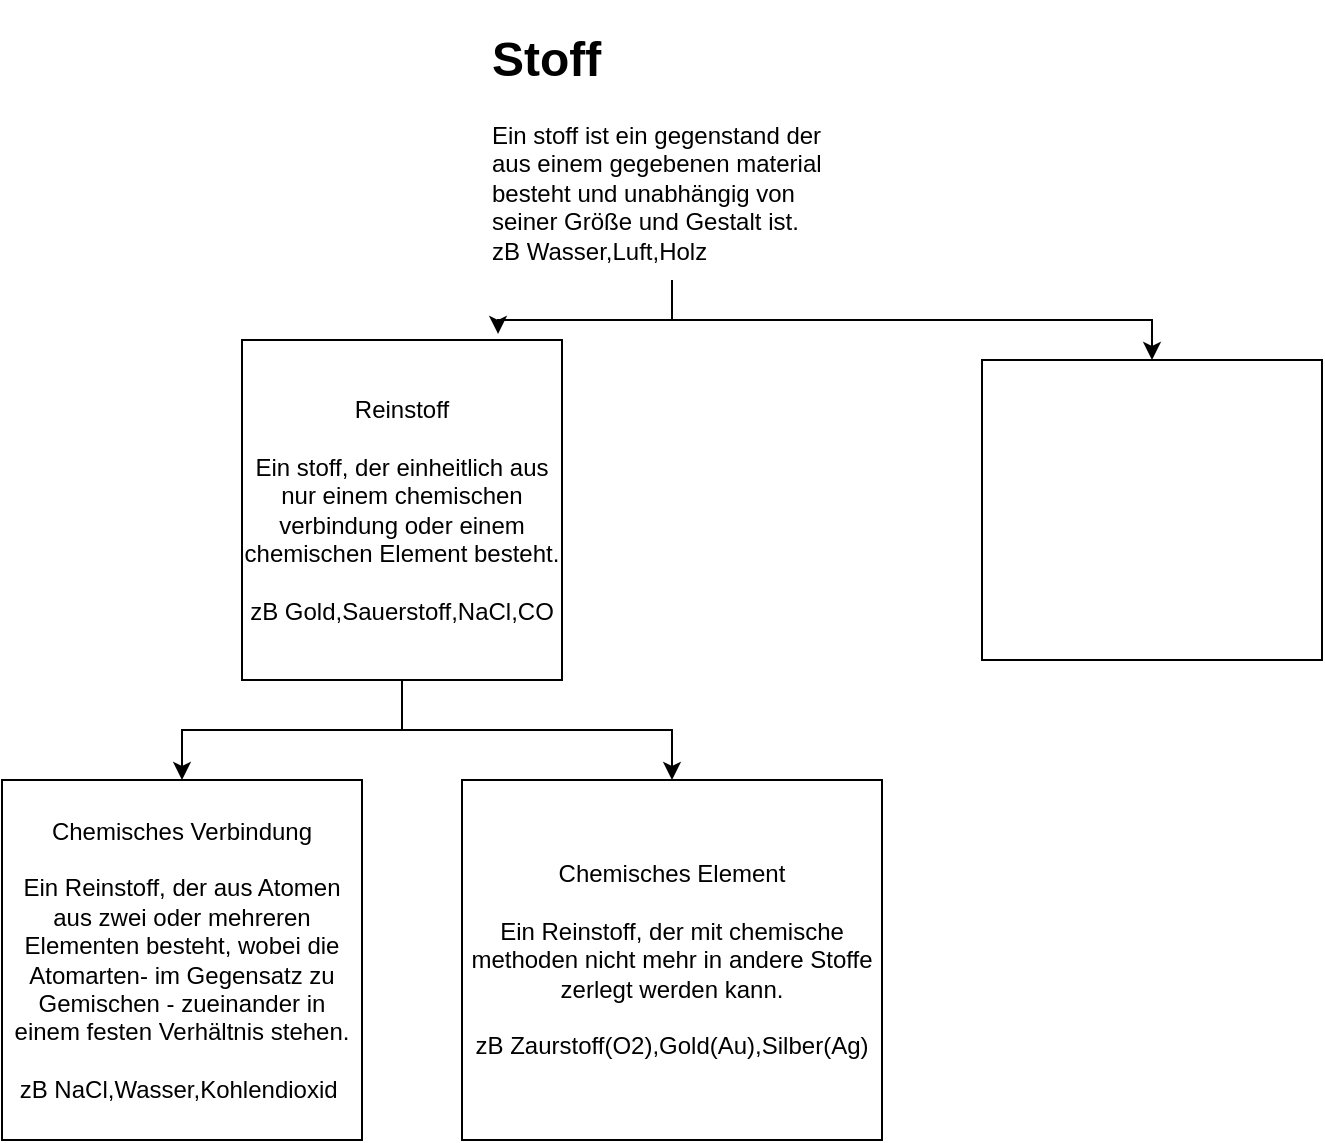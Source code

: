 <mxfile version="14.6.13" type="github">
  <diagram id="DTZBXMAmnjRRK1R0aF1F" name="Page-1">
    <mxGraphModel dx="1173" dy="621" grid="1" gridSize="10" guides="1" tooltips="1" connect="1" arrows="1" fold="1" page="1" pageScale="1" pageWidth="827" pageHeight="1169" math="0" shadow="0">
      <root>
        <mxCell id="0" />
        <mxCell id="1" parent="0" />
        <mxCell id="naFOXuUnsZh0E1okwt5B-11" style="edgeStyle=orthogonalEdgeStyle;rounded=0;orthogonalLoop=1;jettySize=auto;html=1;entryX=0.8;entryY=-0.018;entryDx=0;entryDy=0;entryPerimeter=0;" edge="1" parent="1" source="B0UsQiqWdAp2GQ7vuz4M-4" target="B0UsQiqWdAp2GQ7vuz4M-5">
          <mxGeometry relative="1" as="geometry">
            <Array as="points">
              <mxPoint x="385" y="160" />
              <mxPoint x="298" y="160" />
            </Array>
          </mxGeometry>
        </mxCell>
        <mxCell id="naFOXuUnsZh0E1okwt5B-14" style="edgeStyle=orthogonalEdgeStyle;rounded=0;orthogonalLoop=1;jettySize=auto;html=1;exitX=0.5;exitY=1;exitDx=0;exitDy=0;entryX=0.5;entryY=0;entryDx=0;entryDy=0;" edge="1" parent="1" source="B0UsQiqWdAp2GQ7vuz4M-4" target="naFOXuUnsZh0E1okwt5B-10">
          <mxGeometry relative="1" as="geometry" />
        </mxCell>
        <mxCell id="B0UsQiqWdAp2GQ7vuz4M-4" value="&lt;h1&gt;Stoff&lt;/h1&gt;&lt;div&gt;Ein stoff ist ein gegenstand der aus einem gegebenen material besteht und unabhängig von seiner Größe und Gestalt ist.&lt;/div&gt;&lt;div&gt;zB Wasser,Luft,Holz&lt;/div&gt;&lt;div&gt;&lt;br&gt;&lt;/div&gt;&lt;div&gt;&lt;br&gt;&lt;/div&gt;&lt;div&gt;&lt;br&gt;&lt;/div&gt;" style="text;html=1;strokeColor=none;fillColor=none;spacing=5;spacingTop=-20;whiteSpace=wrap;overflow=hidden;rounded=0;" parent="1" vertex="1">
          <mxGeometry x="290" y="10" width="190" height="130" as="geometry" />
        </mxCell>
        <mxCell id="B0UsQiqWdAp2GQ7vuz4M-11" value="" style="edgeStyle=orthogonalEdgeStyle;rounded=0;orthogonalLoop=1;jettySize=auto;html=1;" parent="1" source="B0UsQiqWdAp2GQ7vuz4M-5" target="B0UsQiqWdAp2GQ7vuz4M-10" edge="1">
          <mxGeometry relative="1" as="geometry" />
        </mxCell>
        <mxCell id="naFOXuUnsZh0E1okwt5B-2" style="edgeStyle=orthogonalEdgeStyle;rounded=0;orthogonalLoop=1;jettySize=auto;html=1;" edge="1" parent="1" source="B0UsQiqWdAp2GQ7vuz4M-5" target="naFOXuUnsZh0E1okwt5B-3">
          <mxGeometry relative="1" as="geometry">
            <mxPoint x="340" y="390" as="targetPoint" />
          </mxGeometry>
        </mxCell>
        <mxCell id="B0UsQiqWdAp2GQ7vuz4M-5" value="Reinstoff&lt;br&gt;&lt;br&gt;Ein stoff, der einheitlich aus nur einem chemischen verbindung oder einem chemischen Element besteht.&lt;br&gt;&lt;br&gt;zB Gold,Sauerstoff,NaCl,CO" style="whiteSpace=wrap;html=1;" parent="1" vertex="1">
          <mxGeometry x="170" y="170" width="160" height="170" as="geometry" />
        </mxCell>
        <mxCell id="B0UsQiqWdAp2GQ7vuz4M-10" value="Chemisches Verbindung&lt;br&gt;&lt;br&gt;Ein Reinstoff, der aus Atomen aus zwei oder mehreren Elementen besteht, wobei die Atomarten- im Gegensatz zu Gemischen - zueinander in einem festen Verhältnis stehen.&lt;br&gt;&lt;br&gt;zB NaCl,Wasser,Kohlendioxid&amp;nbsp;" style="whiteSpace=wrap;html=1;" parent="1" vertex="1">
          <mxGeometry x="50" y="390" width="180" height="180" as="geometry" />
        </mxCell>
        <mxCell id="naFOXuUnsZh0E1okwt5B-3" value="Chemisches Element&lt;br&gt;&lt;br&gt;Ein Reinstoff, der mit chemische methoden nicht mehr in andere Stoffe zerlegt werden kann.&lt;br&gt;&lt;br&gt;zB Zaurstoff(O2),Gold(Au),Silber(Ag)" style="rounded=0;whiteSpace=wrap;html=1;" vertex="1" parent="1">
          <mxGeometry x="280" y="390" width="210" height="180" as="geometry" />
        </mxCell>
        <mxCell id="naFOXuUnsZh0E1okwt5B-10" value="" style="rounded=0;whiteSpace=wrap;html=1;" vertex="1" parent="1">
          <mxGeometry x="540" y="180" width="170" height="150" as="geometry" />
        </mxCell>
      </root>
    </mxGraphModel>
  </diagram>
</mxfile>
